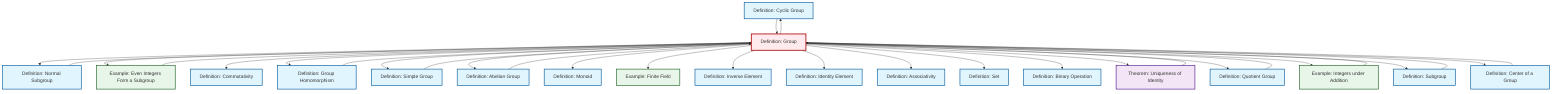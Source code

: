 graph TD
    classDef definition fill:#e1f5fe,stroke:#01579b,stroke-width:2px
    classDef theorem fill:#f3e5f5,stroke:#4a148c,stroke-width:2px
    classDef axiom fill:#fff3e0,stroke:#e65100,stroke-width:2px
    classDef example fill:#e8f5e9,stroke:#1b5e20,stroke-width:2px
    classDef current fill:#ffebee,stroke:#b71c1c,stroke-width:3px
    def-cyclic-group["Definition: Cyclic Group"]:::definition
    def-quotient-group["Definition: Quotient Group"]:::definition
    ex-finite-field["Example: Finite Field"]:::example
    thm-unique-identity["Theorem: Uniqueness of Identity"]:::theorem
    def-inverse-element["Definition: Inverse Element"]:::definition
    def-abelian-group["Definition: Abelian Group"]:::definition
    def-commutativity["Definition: Commutativity"]:::definition
    def-simple-group["Definition: Simple Group"]:::definition
    def-set["Definition: Set"]:::definition
    ex-integers-addition["Example: Integers under Addition"]:::example
    def-identity-element["Definition: Identity Element"]:::definition
    def-subgroup["Definition: Subgroup"]:::definition
    def-normal-subgroup["Definition: Normal Subgroup"]:::definition
    ex-even-integers-subgroup["Example: Even Integers Form a Subgroup"]:::example
    def-homomorphism["Definition: Group Homomorphism"]:::definition
    def-associativity["Definition: Associativity"]:::definition
    def-binary-operation["Definition: Binary Operation"]:::definition
    def-group["Definition: Group"]:::definition
    def-monoid["Definition: Monoid"]:::definition
    def-center-of-group["Definition: Center of a Group"]:::definition
    def-group --> def-normal-subgroup
    def-group --> ex-even-integers-subgroup
    def-group --> def-commutativity
    def-group --> def-homomorphism
    def-group --> def-simple-group
    def-group --> def-abelian-group
    def-group --> def-monoid
    def-subgroup --> def-group
    def-group --> ex-finite-field
    def-group --> def-inverse-element
    def-group --> def-cyclic-group
    def-cyclic-group --> def-group
    def-center-of-group --> def-group
    ex-even-integers-subgroup --> def-group
    def-simple-group --> def-group
    def-group --> def-identity-element
    ex-integers-addition --> def-group
    def-group --> def-associativity
    def-abelian-group --> def-group
    def-group --> def-set
    def-group --> def-binary-operation
    def-group --> thm-unique-identity
    def-normal-subgroup --> def-group
    def-group --> def-quotient-group
    def-group --> ex-integers-addition
    def-homomorphism --> def-group
    thm-unique-identity --> def-group
    def-group --> def-subgroup
    def-quotient-group --> def-group
    def-group --> def-center-of-group
    class def-group current